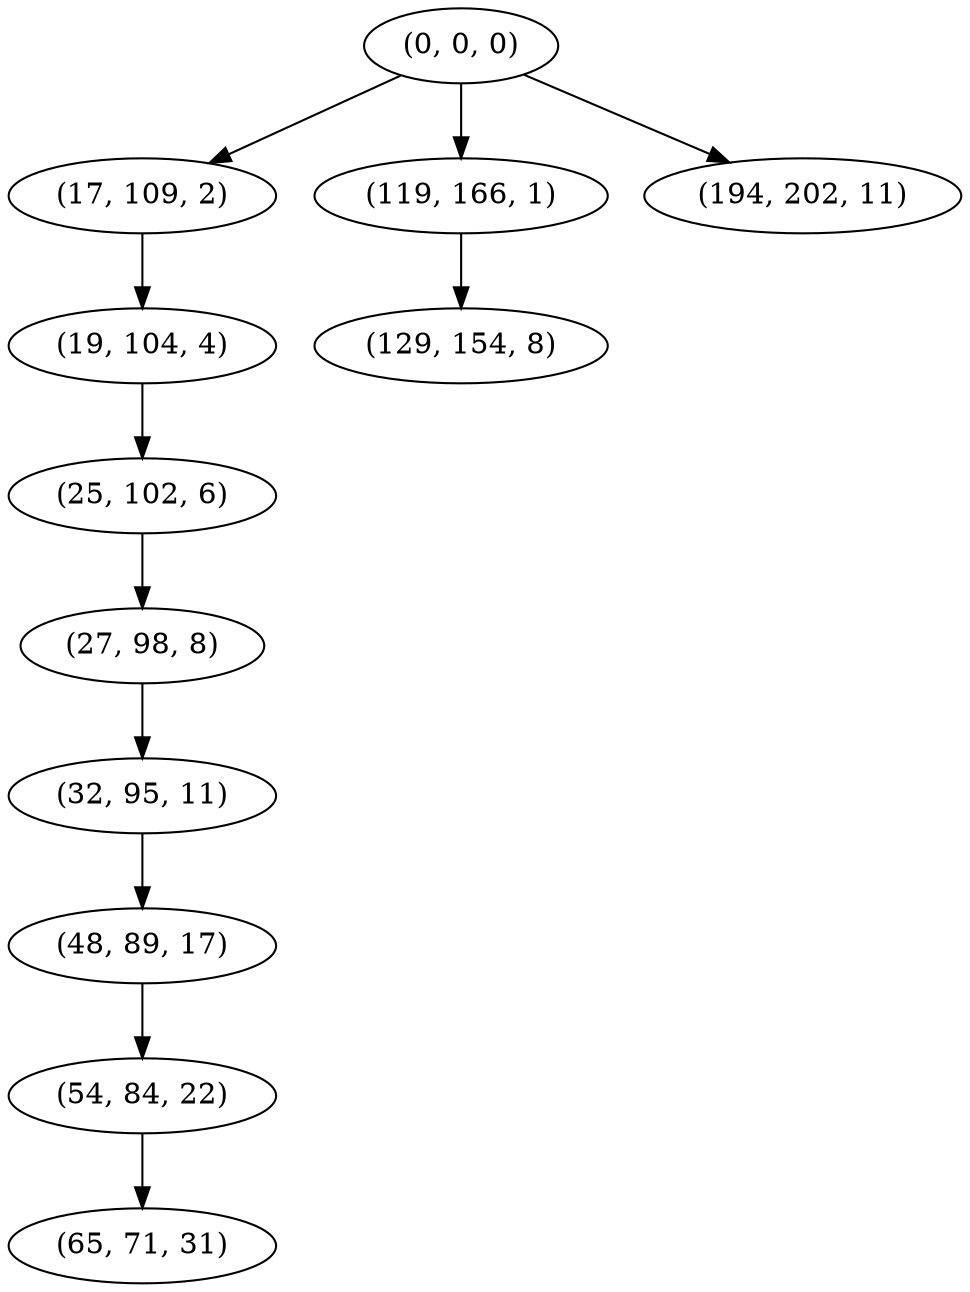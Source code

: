 digraph tree {
    "(0, 0, 0)";
    "(17, 109, 2)";
    "(19, 104, 4)";
    "(25, 102, 6)";
    "(27, 98, 8)";
    "(32, 95, 11)";
    "(48, 89, 17)";
    "(54, 84, 22)";
    "(65, 71, 31)";
    "(119, 166, 1)";
    "(129, 154, 8)";
    "(194, 202, 11)";
    "(0, 0, 0)" -> "(17, 109, 2)";
    "(0, 0, 0)" -> "(119, 166, 1)";
    "(0, 0, 0)" -> "(194, 202, 11)";
    "(17, 109, 2)" -> "(19, 104, 4)";
    "(19, 104, 4)" -> "(25, 102, 6)";
    "(25, 102, 6)" -> "(27, 98, 8)";
    "(27, 98, 8)" -> "(32, 95, 11)";
    "(32, 95, 11)" -> "(48, 89, 17)";
    "(48, 89, 17)" -> "(54, 84, 22)";
    "(54, 84, 22)" -> "(65, 71, 31)";
    "(119, 166, 1)" -> "(129, 154, 8)";
}
